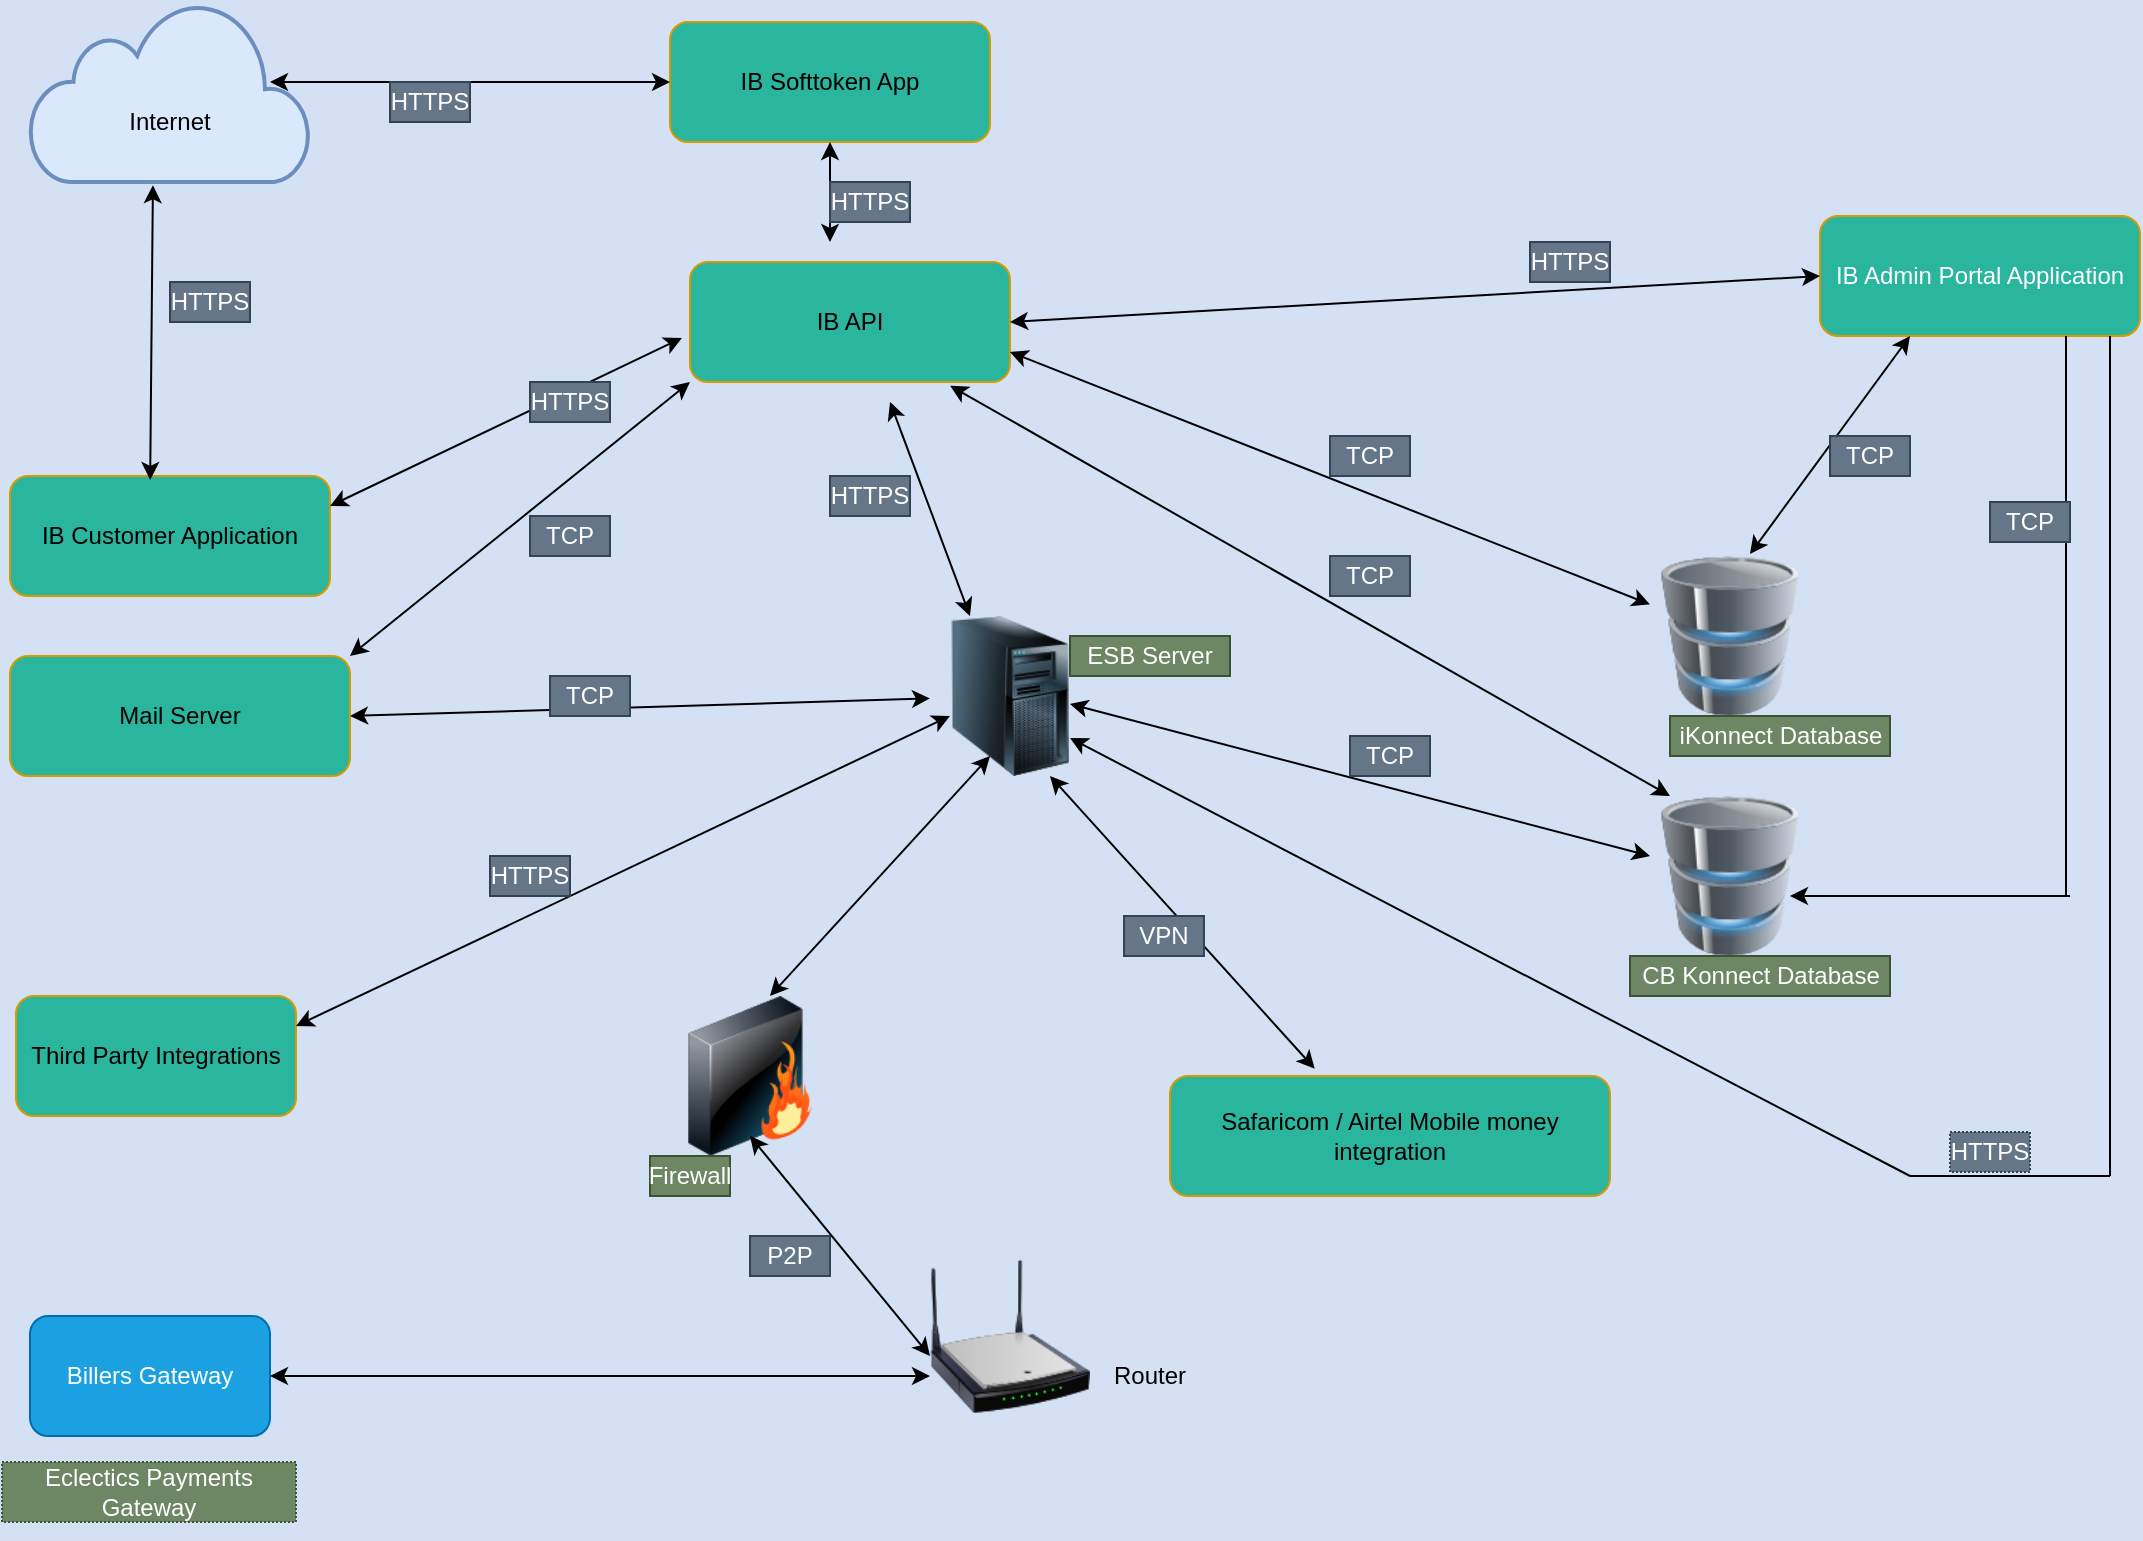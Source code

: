 <mxfile version="13.5.8" type="github">
  <diagram id="GW4mwDwyA0wQwFZXJt3s" name="Page-1">
    <mxGraphModel dx="3137" dy="821" grid="1" gridSize="10" guides="1" tooltips="1" connect="1" arrows="1" fold="1" page="1" pageScale="1" pageWidth="827" pageHeight="1169" background="#D4E1F5" math="0" shadow="0">
      <root>
        <mxCell id="0" />
        <mxCell id="1" parent="0" />
        <mxCell id="x8eZy0DGjHu4TYxoLKKY-138" value="" style="image;html=1;image=img/lib/clip_art/computers/Database_128x128.png" parent="1" vertex="1">
          <mxGeometry x="-150" y="287" width="80" height="80" as="geometry" />
        </mxCell>
        <mxCell id="x8eZy0DGjHu4TYxoLKKY-139" value="" style="image;html=1;image=img/lib/clip_art/computers/Database_128x128.png" parent="1" vertex="1">
          <mxGeometry x="-150" y="407" width="80" height="80" as="geometry" />
        </mxCell>
        <mxCell id="x8eZy0DGjHu4TYxoLKKY-140" value="IB Customer Application" style="rounded=1;whiteSpace=wrap;html=1;fillColor=#2AB59E;strokeColor=#D79B00;" parent="1" vertex="1">
          <mxGeometry x="-970" y="247" width="160" height="60" as="geometry" />
        </mxCell>
        <mxCell id="x8eZy0DGjHu4TYxoLKKY-141" value="Third Party Integrations" style="rounded=1;whiteSpace=wrap;html=1;fillColor=#2AB59E;strokeColor=#D79B00;" parent="1" vertex="1">
          <mxGeometry x="-967" y="507" width="140" height="60" as="geometry" />
        </mxCell>
        <mxCell id="x8eZy0DGjHu4TYxoLKKY-142" value="IB API " style="rounded=1;whiteSpace=wrap;html=1;fillColor=#2AB59E;strokeColor=#D79B00;" parent="1" vertex="1">
          <mxGeometry x="-630" y="140" width="160" height="60" as="geometry" />
        </mxCell>
        <mxCell id="x8eZy0DGjHu4TYxoLKKY-143" value="IB Admin Portal Application" style="rounded=1;whiteSpace=wrap;html=1;fontColor=#ffffff;fillColor=#2AB59E;strokeColor=#D79B00;" parent="1" vertex="1">
          <mxGeometry x="-65" y="117" width="160" height="60" as="geometry" />
        </mxCell>
        <mxCell id="x8eZy0DGjHu4TYxoLKKY-166" value="iKonnect Database" style="text;html=1;align=center;verticalAlign=middle;resizable=0;points=[];autosize=1;fillColor=#6d8764;strokeColor=#3A5431;fontColor=#ffffff;" parent="1" vertex="1">
          <mxGeometry x="-140" y="367" width="110" height="20" as="geometry" />
        </mxCell>
        <mxCell id="x8eZy0DGjHu4TYxoLKKY-167" value="CB Konnect Database" style="text;html=1;align=center;verticalAlign=middle;resizable=0;points=[];autosize=1;fillColor=#6d8764;strokeColor=#3A5431;fontColor=#ffffff;" parent="1" vertex="1">
          <mxGeometry x="-160" y="487" width="130" height="20" as="geometry" />
        </mxCell>
        <mxCell id="x8eZy0DGjHu4TYxoLKKY-175" value="Safaricom / Airtel Mobile money integration" style="rounded=1;whiteSpace=wrap;html=1;fillColor=#2AB59E;strokeColor=#D79B00;" parent="1" vertex="1">
          <mxGeometry x="-390" y="547" width="220" height="60" as="geometry" />
        </mxCell>
        <mxCell id="x8eZy0DGjHu4TYxoLKKY-176" value="Billers Gateway" style="rounded=1;whiteSpace=wrap;html=1;fillColor=#1ba1e2;strokeColor=#006EAF;fontColor=#ffffff;" parent="1" vertex="1">
          <mxGeometry x="-960" y="667" width="120" height="60" as="geometry" />
        </mxCell>
        <mxCell id="x8eZy0DGjHu4TYxoLKKY-177" value="" style="image;html=1;image=img/lib/clip_art/computers/Server_Tower_128x128.png" parent="1" vertex="1">
          <mxGeometry x="-510" y="317" width="80" height="80" as="geometry" />
        </mxCell>
        <mxCell id="x8eZy0DGjHu4TYxoLKKY-181" value="" style="endArrow=classic;startArrow=classic;html=1;exitX=1;exitY=0.25;exitDx=0;exitDy=0;" parent="1" source="x8eZy0DGjHu4TYxoLKKY-141" edge="1">
          <mxGeometry width="50" height="50" relative="1" as="geometry">
            <mxPoint x="-560" y="417" as="sourcePoint" />
            <mxPoint x="-500" y="367" as="targetPoint" />
          </mxGeometry>
        </mxCell>
        <mxCell id="x8eZy0DGjHu4TYxoLKKY-183" value="" style="endArrow=classic;startArrow=classic;html=1;exitX=1;exitY=0.5;exitDx=0;exitDy=0;entryX=0;entryY=0.5;entryDx=0;entryDy=0;" parent="1" source="x8eZy0DGjHu4TYxoLKKY-142" target="x8eZy0DGjHu4TYxoLKKY-143" edge="1">
          <mxGeometry width="50" height="50" relative="1" as="geometry">
            <mxPoint x="-240" y="187" as="sourcePoint" />
            <mxPoint x="-70" y="147" as="targetPoint" />
          </mxGeometry>
        </mxCell>
        <mxCell id="x8eZy0DGjHu4TYxoLKKY-185" value="" style="endArrow=classic;startArrow=classic;html=1;entryX=0.75;entryY=1;entryDx=0;entryDy=0;exitX=0.329;exitY=-0.061;exitDx=0;exitDy=0;exitPerimeter=0;" parent="1" source="x8eZy0DGjHu4TYxoLKKY-175" target="x8eZy0DGjHu4TYxoLKKY-177" edge="1">
          <mxGeometry width="50" height="50" relative="1" as="geometry">
            <mxPoint x="-290" y="517" as="sourcePoint" />
            <mxPoint x="-240" y="467" as="targetPoint" />
          </mxGeometry>
        </mxCell>
        <mxCell id="x8eZy0DGjHu4TYxoLKKY-186" value="" style="endArrow=classic;startArrow=classic;html=1;" parent="1" edge="1">
          <mxGeometry width="50" height="50" relative="1" as="geometry">
            <mxPoint x="-440" y="361" as="sourcePoint" />
            <mxPoint x="-150" y="437" as="targetPoint" />
          </mxGeometry>
        </mxCell>
        <mxCell id="x8eZy0DGjHu4TYxoLKKY-188" value="" style="endArrow=classic;startArrow=classic;html=1;exitX=0.625;exitY=-0.012;exitDx=0;exitDy=0;exitPerimeter=0;" parent="1" source="x8eZy0DGjHu4TYxoLKKY-138" edge="1">
          <mxGeometry width="50" height="50" relative="1" as="geometry">
            <mxPoint x="-70" y="227" as="sourcePoint" />
            <mxPoint x="-20" y="177" as="targetPoint" />
          </mxGeometry>
        </mxCell>
        <mxCell id="x8eZy0DGjHu4TYxoLKKY-191" value="" style="endArrow=none;html=1;" parent="1" edge="1">
          <mxGeometry width="50" height="50" relative="1" as="geometry">
            <mxPoint x="58" y="457" as="sourcePoint" />
            <mxPoint x="58" y="177" as="targetPoint" />
          </mxGeometry>
        </mxCell>
        <mxCell id="x8eZy0DGjHu4TYxoLKKY-192" value="" style="endArrow=classic;html=1;entryX=0.875;entryY=0.625;entryDx=0;entryDy=0;entryPerimeter=0;" parent="1" target="x8eZy0DGjHu4TYxoLKKY-139" edge="1">
          <mxGeometry width="50" height="50" relative="1" as="geometry">
            <mxPoint x="60" y="457" as="sourcePoint" />
            <mxPoint y="457" as="targetPoint" />
          </mxGeometry>
        </mxCell>
        <mxCell id="x8eZy0DGjHu4TYxoLKKY-193" value="" style="endArrow=classic;startArrow=classic;html=1;entryX=1;entryY=0.75;entryDx=0;entryDy=0;" parent="1" source="x8eZy0DGjHu4TYxoLKKY-138" edge="1" target="x8eZy0DGjHu4TYxoLKKY-142">
          <mxGeometry width="50" height="50" relative="1" as="geometry">
            <mxPoint x="-400" y="227" as="sourcePoint" />
            <mxPoint x="-350" y="177" as="targetPoint" />
          </mxGeometry>
        </mxCell>
        <mxCell id="x8eZy0DGjHu4TYxoLKKY-194" value="" style="endArrow=classic;startArrow=classic;html=1;exitX=0.125;exitY=0;exitDx=0;exitDy=0;exitPerimeter=0;entryX=0.813;entryY=1.031;entryDx=0;entryDy=0;entryPerimeter=0;" parent="1" source="x8eZy0DGjHu4TYxoLKKY-139" target="x8eZy0DGjHu4TYxoLKKY-142" edge="1">
          <mxGeometry width="50" height="50" relative="1" as="geometry">
            <mxPoint x="-438" y="237" as="sourcePoint" />
            <mxPoint x="-388" y="187" as="targetPoint" />
          </mxGeometry>
        </mxCell>
        <mxCell id="x8eZy0DGjHu4TYxoLKKY-195" value="" style="endArrow=none;html=1;" parent="1" edge="1">
          <mxGeometry width="50" height="50" relative="1" as="geometry">
            <mxPoint x="80" y="597" as="sourcePoint" />
            <mxPoint x="80" y="177" as="targetPoint" />
          </mxGeometry>
        </mxCell>
        <mxCell id="x8eZy0DGjHu4TYxoLKKY-196" value="" style="endArrow=classic;html=1;" parent="1" edge="1">
          <mxGeometry width="50" height="50" relative="1" as="geometry">
            <mxPoint x="-20" y="597" as="sourcePoint" />
            <mxPoint x="-440" y="378" as="targetPoint" />
          </mxGeometry>
        </mxCell>
        <mxCell id="x8eZy0DGjHu4TYxoLKKY-197" value="" style="endArrow=none;html=1;" parent="1" edge="1">
          <mxGeometry width="50" height="50" relative="1" as="geometry">
            <mxPoint x="-20" y="597" as="sourcePoint" />
            <mxPoint x="80" y="597" as="targetPoint" />
          </mxGeometry>
        </mxCell>
        <mxCell id="x8eZy0DGjHu4TYxoLKKY-198" value="" style="endArrow=classic;startArrow=classic;html=1;exitX=0.25;exitY=0;exitDx=0;exitDy=0;" parent="1" edge="1" source="x8eZy0DGjHu4TYxoLKKY-177">
          <mxGeometry width="50" height="50" relative="1" as="geometry">
            <mxPoint x="-460" y="317" as="sourcePoint" />
            <mxPoint x="-530" y="210" as="targetPoint" />
          </mxGeometry>
        </mxCell>
        <mxCell id="x8eZy0DGjHu4TYxoLKKY-201" value="P2P" style="text;html=1;align=center;verticalAlign=middle;whiteSpace=wrap;rounded=0;fillColor=#647687;strokeColor=#314354;fontColor=#ffffff;" parent="1" vertex="1">
          <mxGeometry x="-600" y="627" width="40" height="20" as="geometry" />
        </mxCell>
        <mxCell id="x8eZy0DGjHu4TYxoLKKY-202" value="HTTPS" style="text;html=1;strokeColor=#314354;fillColor=#647687;align=center;verticalAlign=middle;whiteSpace=wrap;rounded=0;fontColor=#ffffff;" parent="1" vertex="1">
          <mxGeometry x="-730" y="437" width="40" height="20" as="geometry" />
        </mxCell>
        <mxCell id="x8eZy0DGjHu4TYxoLKKY-203" value="Mail Server" style="rounded=1;whiteSpace=wrap;html=1;fillColor=#2AB59E;strokeColor=#D79B00;" parent="1" vertex="1">
          <mxGeometry x="-970" y="337" width="170" height="60" as="geometry" />
        </mxCell>
        <mxCell id="x8eZy0DGjHu4TYxoLKKY-204" value="" style="html=1;verticalLabelPosition=bottom;align=center;labelBackgroundColor=#ffffff;verticalAlign=top;strokeWidth=2;strokeColor=#6c8ebf;shadow=0;dashed=0;shape=mxgraph.ios7.icons.cloud;fillColor=#dae8fc;" parent="1" vertex="1">
          <mxGeometry x="-960" y="10" width="140" height="90" as="geometry" />
        </mxCell>
        <mxCell id="x8eZy0DGjHu4TYxoLKKY-205" value="Internet" style="text;html=1;strokeColor=none;fillColor=none;align=center;verticalAlign=middle;whiteSpace=wrap;rounded=0;" parent="1" vertex="1">
          <mxGeometry x="-910" y="60" width="40" height="20" as="geometry" />
        </mxCell>
        <mxCell id="x8eZy0DGjHu4TYxoLKKY-206" value="" style="endArrow=classic;startArrow=classic;html=1;exitX=0.438;exitY=-0.05;exitDx=0;exitDy=0;exitPerimeter=0;entryX=0.439;entryY=1.018;entryDx=0;entryDy=0;entryPerimeter=0;" parent="1" target="x8eZy0DGjHu4TYxoLKKY-204" edge="1">
          <mxGeometry width="50" height="50" relative="1" as="geometry">
            <mxPoint x="-899.92" y="249" as="sourcePoint" />
            <mxPoint x="-900" y="177" as="targetPoint" />
          </mxGeometry>
        </mxCell>
        <mxCell id="x8eZy0DGjHu4TYxoLKKY-208" value="" style="endArrow=classic;startArrow=classic;html=1;entryX=-0.025;entryY=0.633;entryDx=0;entryDy=0;entryPerimeter=0;exitX=1;exitY=0.25;exitDx=0;exitDy=0;" parent="1" source="x8eZy0DGjHu4TYxoLKKY-140" target="x8eZy0DGjHu4TYxoLKKY-142" edge="1">
          <mxGeometry width="50" height="50" relative="1" as="geometry">
            <mxPoint x="-700" y="267" as="sourcePoint" />
            <mxPoint x="-650" y="217" as="targetPoint" />
          </mxGeometry>
        </mxCell>
        <mxCell id="x8eZy0DGjHu4TYxoLKKY-209" value="ESB Server" style="text;html=1;strokeColor=#3A5431;fillColor=#6d8764;align=center;verticalAlign=middle;whiteSpace=wrap;rounded=0;fontColor=#ffffff;" parent="1" vertex="1">
          <mxGeometry x="-440" y="327" width="80" height="20" as="geometry" />
        </mxCell>
        <mxCell id="x8eZy0DGjHu4TYxoLKKY-210" value="" style="endArrow=classic;startArrow=classic;html=1;exitX=1;exitY=0.5;exitDx=0;exitDy=0;" parent="1" source="x8eZy0DGjHu4TYxoLKKY-203" target="x8eZy0DGjHu4TYxoLKKY-177" edge="1">
          <mxGeometry width="50" height="50" relative="1" as="geometry">
            <mxPoint x="-510" y="447" as="sourcePoint" />
            <mxPoint x="-460" y="397" as="targetPoint" />
          </mxGeometry>
        </mxCell>
        <mxCell id="x8eZy0DGjHu4TYxoLKKY-211" value="" style="image;html=1;image=img/lib/clip_art/networking/Wireless_Router_N_128x128.png" parent="1" vertex="1">
          <mxGeometry x="-510" y="637" width="80" height="80" as="geometry" />
        </mxCell>
        <mxCell id="x8eZy0DGjHu4TYxoLKKY-212" value="" style="image;html=1;image=img/lib/clip_art/networking/Firewall_128x128.png" parent="1" vertex="1">
          <mxGeometry x="-640" y="507" width="80" height="80" as="geometry" />
        </mxCell>
        <mxCell id="x8eZy0DGjHu4TYxoLKKY-213" value="" style="endArrow=classic;startArrow=classic;html=1;entryX=0;entryY=0.75;entryDx=0;entryDy=0;" parent="1" source="x8eZy0DGjHu4TYxoLKKY-176" target="x8eZy0DGjHu4TYxoLKKY-211" edge="1">
          <mxGeometry width="50" height="50" relative="1" as="geometry">
            <mxPoint x="-700" y="697" as="sourcePoint" />
            <mxPoint x="-650" y="647" as="targetPoint" />
          </mxGeometry>
        </mxCell>
        <mxCell id="x8eZy0DGjHu4TYxoLKKY-214" value="" style="endArrow=classic;startArrow=classic;html=1;" parent="1" edge="1">
          <mxGeometry width="50" height="50" relative="1" as="geometry">
            <mxPoint x="-510" y="687" as="sourcePoint" />
            <mxPoint x="-600" y="577" as="targetPoint" />
          </mxGeometry>
        </mxCell>
        <mxCell id="x8eZy0DGjHu4TYxoLKKY-215" value="" style="endArrow=classic;startArrow=classic;html=1;" parent="1" edge="1">
          <mxGeometry width="50" height="50" relative="1" as="geometry">
            <mxPoint x="-590" y="507" as="sourcePoint" />
            <mxPoint x="-480" y="387" as="targetPoint" />
          </mxGeometry>
        </mxCell>
        <mxCell id="x8eZy0DGjHu4TYxoLKKY-216" value="Router" style="text;html=1;strokeColor=none;fillColor=none;align=center;verticalAlign=middle;whiteSpace=wrap;rounded=0;" parent="1" vertex="1">
          <mxGeometry x="-420" y="687" width="40" height="20" as="geometry" />
        </mxCell>
        <mxCell id="x8eZy0DGjHu4TYxoLKKY-217" value="Firewall" style="text;html=1;strokeColor=#3A5431;fillColor=#6d8764;align=center;verticalAlign=middle;whiteSpace=wrap;rounded=0;fontColor=#ffffff;" parent="1" vertex="1">
          <mxGeometry x="-650" y="587" width="40" height="20" as="geometry" />
        </mxCell>
        <mxCell id="x8eZy0DGjHu4TYxoLKKY-222" value="" style="endArrow=classic;startArrow=classic;html=1;entryX=0;entryY=1;entryDx=0;entryDy=0;" parent="1" target="x8eZy0DGjHu4TYxoLKKY-142" edge="1">
          <mxGeometry width="50" height="50" relative="1" as="geometry">
            <mxPoint x="-800" y="337" as="sourcePoint" />
            <mxPoint x="-750" y="287" as="targetPoint" />
          </mxGeometry>
        </mxCell>
        <mxCell id="x8eZy0DGjHu4TYxoLKKY-223" value="VPN" style="text;html=1;strokeColor=#314354;fillColor=#647687;align=center;verticalAlign=middle;whiteSpace=wrap;rounded=0;fontColor=#ffffff;" parent="1" vertex="1">
          <mxGeometry x="-413" y="467" width="40" height="20" as="geometry" />
        </mxCell>
        <mxCell id="x8eZy0DGjHu4TYxoLKKY-224" value="IB Softtoken App" style="rounded=1;whiteSpace=wrap;html=1;fillColor=#2AB59E;strokeColor=#D79B00;" parent="1" vertex="1">
          <mxGeometry x="-640" y="20" width="160" height="60" as="geometry" />
        </mxCell>
        <mxCell id="x8eZy0DGjHu4TYxoLKKY-225" value="" style="endArrow=classic;startArrow=classic;html=1;exitX=0.5;exitY=1;exitDx=0;exitDy=0;" parent="1" source="x8eZy0DGjHu4TYxoLKKY-224" edge="1">
          <mxGeometry width="50" height="50" relative="1" as="geometry">
            <mxPoint x="-470" y="70" as="sourcePoint" />
            <mxPoint x="-560" y="130" as="targetPoint" />
          </mxGeometry>
        </mxCell>
        <mxCell id="x8eZy0DGjHu4TYxoLKKY-226" value="" style="endArrow=classic;startArrow=classic;html=1;entryX=0;entryY=0.5;entryDx=0;entryDy=0;" parent="1" target="x8eZy0DGjHu4TYxoLKKY-224" edge="1">
          <mxGeometry width="50" height="50" relative="1" as="geometry">
            <mxPoint x="-840" y="50" as="sourcePoint" />
            <mxPoint x="-790" as="targetPoint" />
          </mxGeometry>
        </mxCell>
        <mxCell id="x8eZy0DGjHu4TYxoLKKY-227" value="HTTPS" style="text;html=1;strokeColor=#314354;fillColor=#647687;align=center;verticalAlign=middle;whiteSpace=wrap;rounded=0;fontColor=#ffffff;" parent="1" vertex="1">
          <mxGeometry x="-780" y="50" width="40" height="20" as="geometry" />
        </mxCell>
        <mxCell id="x8eZy0DGjHu4TYxoLKKY-228" value="HTTPS" style="text;html=1;strokeColor=#314354;fillColor=#647687;align=center;verticalAlign=middle;whiteSpace=wrap;rounded=0;fontColor=#ffffff;" parent="1" vertex="1">
          <mxGeometry x="-890" y="150" width="40" height="20" as="geometry" />
        </mxCell>
        <mxCell id="x8eZy0DGjHu4TYxoLKKY-231" value="HTTPS" style="text;html=1;strokeColor=#314354;fillColor=#647687;align=center;verticalAlign=middle;whiteSpace=wrap;rounded=0;fontColor=#ffffff;" parent="1" vertex="1">
          <mxGeometry x="-560" y="100" width="40" height="20" as="geometry" />
        </mxCell>
        <mxCell id="x8eZy0DGjHu4TYxoLKKY-242" value="HTTPS" style="text;html=1;strokeColor=#314354;fillColor=#647687;align=center;verticalAlign=middle;whiteSpace=wrap;rounded=0;fontColor=#ffffff;" parent="1" vertex="1">
          <mxGeometry x="-710" y="200" width="40" height="20" as="geometry" />
        </mxCell>
        <mxCell id="x8eZy0DGjHu4TYxoLKKY-243" value="TCP" style="text;html=1;strokeColor=#314354;fillColor=#647687;align=center;verticalAlign=middle;whiteSpace=wrap;rounded=0;fontColor=#ffffff;" parent="1" vertex="1">
          <mxGeometry x="-710" y="267" width="40" height="20" as="geometry" />
        </mxCell>
        <mxCell id="x8eZy0DGjHu4TYxoLKKY-244" value="HTTPS" style="text;html=1;strokeColor=#314354;fillColor=#647687;align=center;verticalAlign=middle;whiteSpace=wrap;rounded=0;fontColor=#ffffff;" parent="1" vertex="1">
          <mxGeometry x="-210" y="130" width="40" height="20" as="geometry" />
        </mxCell>
        <mxCell id="x8eZy0DGjHu4TYxoLKKY-245" value="TCP" style="text;html=1;strokeColor=#314354;fillColor=#647687;align=center;verticalAlign=middle;whiteSpace=wrap;rounded=0;fontColor=#ffffff;" parent="1" vertex="1">
          <mxGeometry x="-310" y="227" width="40" height="20" as="geometry" />
        </mxCell>
        <mxCell id="x8eZy0DGjHu4TYxoLKKY-246" value="TCP" style="text;html=1;strokeColor=#314354;fillColor=#647687;align=center;verticalAlign=middle;whiteSpace=wrap;rounded=0;fontColor=#ffffff;" parent="1" vertex="1">
          <mxGeometry x="-310" y="287" width="40" height="20" as="geometry" />
        </mxCell>
        <mxCell id="x8eZy0DGjHu4TYxoLKKY-247" value="TCP" style="text;html=1;strokeColor=#314354;fillColor=#647687;align=center;verticalAlign=middle;whiteSpace=wrap;rounded=0;fontColor=#ffffff;" parent="1" vertex="1">
          <mxGeometry x="-60" y="227" width="40" height="20" as="geometry" />
        </mxCell>
        <mxCell id="x8eZy0DGjHu4TYxoLKKY-248" value="TCP" style="text;html=1;strokeColor=#314354;fillColor=#647687;align=center;verticalAlign=middle;whiteSpace=wrap;rounded=0;fontColor=#ffffff;" parent="1" vertex="1">
          <mxGeometry x="20" y="260" width="40" height="20" as="geometry" />
        </mxCell>
        <mxCell id="x8eZy0DGjHu4TYxoLKKY-249" value="HTTPS" style="text;html=1;fillColor=#647687;align=center;verticalAlign=middle;whiteSpace=wrap;rounded=0;dashed=1;dashPattern=1 1;strokeColor=#314354;fontColor=#ffffff;" parent="1" vertex="1">
          <mxGeometry y="575" width="40" height="20" as="geometry" />
        </mxCell>
        <mxCell id="x8eZy0DGjHu4TYxoLKKY-250" value="TCP" style="text;html=1;strokeColor=#314354;fillColor=#647687;align=center;verticalAlign=middle;whiteSpace=wrap;rounded=0;fontColor=#ffffff;" parent="1" vertex="1">
          <mxGeometry x="-300" y="377" width="40" height="20" as="geometry" />
        </mxCell>
        <mxCell id="x8eZy0DGjHu4TYxoLKKY-251" value="Eclectics Payments Gateway" style="text;html=1;strokeColor=#3A5431;fillColor=#6d8764;align=center;verticalAlign=middle;whiteSpace=wrap;rounded=0;dashed=1;dashPattern=1 1;fontColor=#ffffff;" parent="1" vertex="1">
          <mxGeometry x="-974" y="740" width="147" height="30" as="geometry" />
        </mxCell>
        <mxCell id="x8eZy0DGjHu4TYxoLKKY-252" style="edgeStyle=orthogonalEdgeStyle;rounded=0;orthogonalLoop=1;jettySize=auto;html=1;exitX=0.5;exitY=1;exitDx=0;exitDy=0;" parent="1" source="x8eZy0DGjHu4TYxoLKKY-251" target="x8eZy0DGjHu4TYxoLKKY-251" edge="1">
          <mxGeometry relative="1" as="geometry" />
        </mxCell>
        <mxCell id="H8kgPuMGfSVuQBqLOsi1-4" value="TCP" style="text;html=1;strokeColor=#314354;fillColor=#647687;align=center;verticalAlign=middle;whiteSpace=wrap;rounded=0;fontColor=#ffffff;" vertex="1" parent="1">
          <mxGeometry x="-700" y="347" width="40" height="20" as="geometry" />
        </mxCell>
        <mxCell id="H8kgPuMGfSVuQBqLOsi1-5" value="HTTPS" style="text;html=1;strokeColor=#314354;fillColor=#647687;align=center;verticalAlign=middle;whiteSpace=wrap;rounded=0;fontColor=#ffffff;" vertex="1" parent="1">
          <mxGeometry x="-560" y="247" width="40" height="20" as="geometry" />
        </mxCell>
      </root>
    </mxGraphModel>
  </diagram>
</mxfile>

